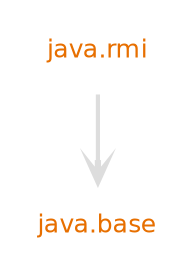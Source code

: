 digraph "java.rmi" {
  nodesep=.5;
  ranksep=0.600000;
  pencolor=transparent;
  node [shape=plaintext, fontcolor="#000000", fontname="DejaVuSans", fontsize=12, margin=".2,.2"];
  edge [penwidth=2, color="#999999", arrowhead=open, arrowsize=1];
  subgraph se {
  "java.base" [fontcolor="#e76f00", group=java];
  "java.rmi" [fontcolor="#e76f00", group=java];
  }
  subgraph jdk {
  }
  "java.rmi" -> "java.base" [color="#dddddd", weight=10];
}
